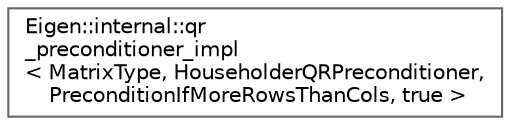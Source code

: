 digraph "类继承关系图"
{
 // LATEX_PDF_SIZE
  bgcolor="transparent";
  edge [fontname=Helvetica,fontsize=10,labelfontname=Helvetica,labelfontsize=10];
  node [fontname=Helvetica,fontsize=10,shape=box,height=0.2,width=0.4];
  rankdir="LR";
  Node0 [id="Node000000",label="Eigen::internal::qr\l_preconditioner_impl\l\< MatrixType, HouseholderQRPreconditioner,\l PreconditionIfMoreRowsThanCols, true \>",height=0.2,width=0.4,color="grey40", fillcolor="white", style="filled",URL="$class_eigen_1_1internal_1_1qr__preconditioner__impl_3_01_matrix_type_00_01_householder_q_r_preco3db9481bdea35fcb59961342158459cb.html",tooltip=" "];
}
